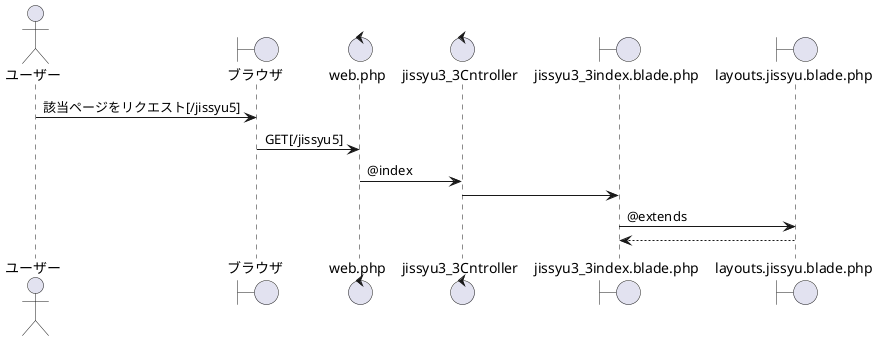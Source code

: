 @startuml 実習問題2_1
    actor ユーザー as a
    boundary ブラウザ as b
    control web.php as c
    control jissyu3_3Cntroller as d
    boundary jissyu3_3index.blade.php as e
    boundary layouts.jissyu.blade.php as f

    a -> b: 該当ページをリクエスト[/jissyu5]
    b -> c: GET[/jissyu5]
    c -> d: @index
    d -> e
    e -> f: @extends
    f ---> e

@enduml
